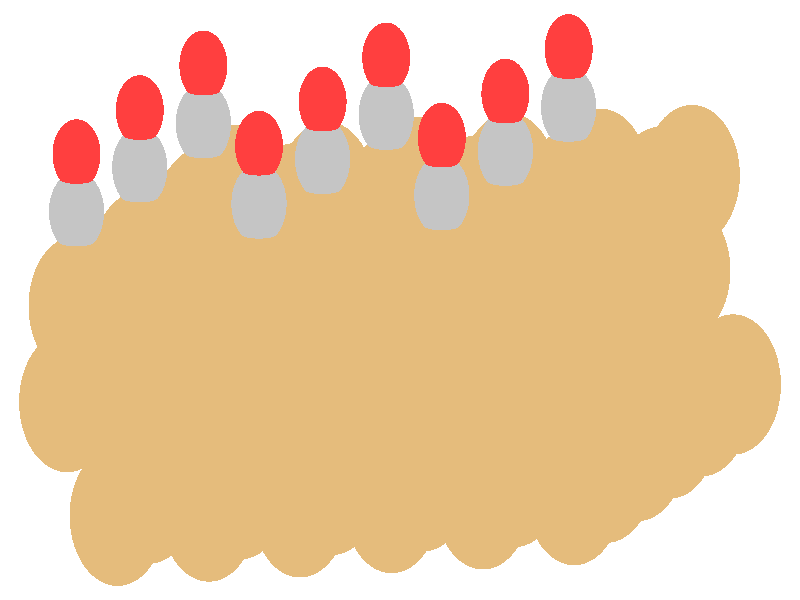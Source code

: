 #include "colors.inc"
#include "finish.inc"

global_settings {assumed_gamma 1 max_trace_level 6}
background {color White}
camera {orthographic
  right -22.01*x up 11.29*y
  direction 1.00*z
  location <0,0,50.00> look_at <0,0,0>}
light_source {<  2.00,   3.00,  40.00> color White
  area_light <0.70, 0, 0>, <0, 0.70, 0>, 3, 3
  adaptive 1 jitter}

#declare simple = finish {phong 0.7}
#declare pale = finish {ambient .5 diffuse .85 roughness .001 specular 0.200 }
#declare intermediate = finish {ambient 0.3 diffuse 0.6 specular 0.10 roughness 0.04 }
#declare vmd = finish {ambient .0 diffuse .65 phong 0.1 phong_size 40. specular 0.500 }
#declare jmol = finish {ambient .2 diffuse .6 specular 1 roughness .001 metallic}
#declare ase2 = finish {ambient 0.05 brilliance 3 diffuse 0.6 metallic specular 0.70 roughness 0.04 reflection 0.15}
#declare ase3 = finish {ambient .15 brilliance 2 diffuse .6 metallic specular 1. roughness .001 reflection .0}
#declare glass = finish {ambient .05 diffuse .3 specular 1. roughness .001}
#declare glass2 = finish {ambient .0 diffuse .3 specular 1. reflection .25 roughness .001}
#declare Rcell = 0.050;
#declare Rbond = 0.100;

#macro atom(LOC, R, COL, TRANS, FIN)
  sphere{LOC, R texture{pigment{color COL transmit TRANS} finish{FIN}}}
#end
#macro constrain(LOC, R, COL, TRANS FIN)
union{torus{R, Rcell rotate 45*z texture{pigment{color COL transmit TRANS} finish{FIN}}}
      torus{R, Rcell rotate -45*z texture{pigment{color COL transmit TRANS} finish{FIN}}}
      translate LOC}
#end

atom(< -7.77,  -4.06,  -2.16>, 1.32, rgb <0.78, 0.50, 0.20>, 0.0, ase3) // #0 
atom(< -5.26,  -3.98,  -2.60>, 1.32, rgb <0.78, 0.50, 0.20>, 0.0, ase3) // #1 
atom(< -6.90,  -3.64,  -4.52>, 1.32, rgb <0.78, 0.50, 0.20>, 0.0, ase3) // #2 
atom(< -4.39,  -3.56,  -4.96>, 1.32, rgb <0.78, 0.50, 0.20>, 0.0, ase3) // #3 
atom(< -9.16,  -1.92,  -2.29>, 1.32, rgb <0.78, 0.50, 0.20>, 0.0, ase3) // #4 
atom(< -6.65,  -1.84,  -2.73>, 1.32, rgb <0.78, 0.50, 0.20>, 0.0, ase3) // #5 
atom(< -8.29,  -1.50,  -4.66>, 1.32, rgb <0.78, 0.50, 0.20>, 0.0, ase3) // #6 
atom(< -5.77,  -1.42,  -5.09>, 1.32, rgb <0.78, 0.50, 0.20>, 0.0, ase3) // #7 
atom(< -8.90,  -0.11,  -0.50>, 1.32, rgb <0.78, 0.50, 0.20>, 0.0, ase3) // #8 
atom(< -6.39,  -0.04,  -0.94>, 1.32, rgb <0.78, 0.50, 0.20>, 0.0, ase3) // #9 
atom(< -8.03,   0.30,  -2.87>, 1.32, rgb <0.78, 0.50, 0.20>, 0.0, ase3) // #10 
atom(< -5.52,   0.38,  -3.30>, 1.32, rgb <0.78, 0.50, 0.20>, 0.0, ase3) // #11 
atom(< -8.90,   1.66,  -0.19>, 0.76, rgb <0.56, 0.56, 0.56>, 0.0, ase3) // #12 
atom(< -8.90,   2.74,   0.00>, 0.66, rgb <1.00, 0.05, 0.05>, 0.0, ase3) // #13 
atom(< -6.03,  -3.22,  -6.88>, 1.32, rgb <0.78, 0.50, 0.20>, 0.0, ase3) // #14 
atom(< -3.51,  -3.15,  -7.32>, 1.32, rgb <0.78, 0.50, 0.20>, 0.0, ase3) // #15 
atom(< -5.16,  -2.81,  -9.25>, 1.32, rgb <0.78, 0.50, 0.20>, 0.0, ase3) // #16 
atom(< -2.64,  -2.73,  -9.68>, 1.32, rgb <0.78, 0.50, 0.20>, 0.0, ase3) // #17 
atom(< -7.41,  -1.08,  -7.02>, 1.32, rgb <0.78, 0.50, 0.20>, 0.0, ase3) // #18 
atom(< -4.90,  -1.01,  -7.46>, 1.32, rgb <0.78, 0.50, 0.20>, 0.0, ase3) // #19 
atom(< -6.54,  -0.67,  -9.38>, 1.32, rgb <0.78, 0.50, 0.20>, 0.0, ase3) // #20 
atom(< -4.03,  -0.59,  -9.82>, 1.32, rgb <0.78, 0.50, 0.20>, 0.0, ase3) // #21 
atom(< -7.16,   0.72,  -5.23>, 1.32, rgb <0.78, 0.50, 0.20>, 0.0, ase3) // #22 
atom(< -4.64,   0.80,  -5.66>, 1.32, rgb <0.78, 0.50, 0.20>, 0.0, ase3) // #23 
atom(< -6.28,   1.13,  -7.59>, 1.32, rgb <0.78, 0.50, 0.20>, 0.0, ase3) // #24 
atom(< -3.77,   1.21,  -8.03>, 1.32, rgb <0.78, 0.50, 0.20>, 0.0, ase3) // #25 
atom(< -7.16,   2.49,  -4.92>, 0.76, rgb <0.56, 0.56, 0.56>, 0.0, ase3) // #26 
atom(< -7.16,   3.57,  -4.72>, 0.66, rgb <1.00, 0.05, 0.05>, 0.0, ase3) // #27 
atom(< -4.28,  -2.39, -11.61>, 1.32, rgb <0.78, 0.50, 0.20>, 0.0, ase3) // #28 
atom(< -1.77,  -2.31, -12.05>, 1.32, rgb <0.78, 0.50, 0.20>, 0.0, ase3) // #29 
atom(< -3.41,  -1.97, -13.97>, 1.32, rgb <0.78, 0.50, 0.20>, 0.0, ase3) // #30 
atom(< -0.90,  -1.90, -14.41>, 1.32, rgb <0.78, 0.50, 0.20>, 0.0, ase3) // #31 
atom(< -5.67,  -0.25, -11.74>, 1.32, rgb <0.78, 0.50, 0.20>, 0.0, ase3) // #32 
atom(< -3.15,  -0.17, -12.18>, 1.32, rgb <0.78, 0.50, 0.20>, 0.0, ase3) // #33 
atom(< -4.79,   0.17, -14.11>, 1.32, rgb <0.78, 0.50, 0.20>, 0.0, ase3) // #34 
atom(< -2.28,   0.24, -14.54>, 1.32, rgb <0.78, 0.50, 0.20>, 0.0, ase3) // #35 
atom(< -5.41,   1.55,  -9.95>, 1.32, rgb <0.78, 0.50, 0.20>, 0.0, ase3) // #36 
atom(< -2.90,   1.63, -10.39>, 1.32, rgb <0.78, 0.50, 0.20>, 0.0, ase3) // #37 
atom(< -4.54,   1.97, -12.31>, 1.32, rgb <0.78, 0.50, 0.20>, 0.0, ase3) // #38 
atom(< -2.02,   2.04, -12.75>, 1.32, rgb <0.78, 0.50, 0.20>, 0.0, ase3) // #39 
atom(< -5.41,   3.32,  -9.64>, 0.76, rgb <0.56, 0.56, 0.56>, 0.0, ase3) // #40 
atom(< -5.41,   4.41,  -9.45>, 0.66, rgb <1.00, 0.05, 0.05>, 0.0, ase3) // #41 
atom(< -2.75,  -3.90,  -3.03>, 1.32, rgb <0.78, 0.50, 0.20>, 0.0, ase3) // #42 
atom(< -0.23,  -3.82,  -3.47>, 1.32, rgb <0.78, 0.50, 0.20>, 0.0, ase3) // #43 
atom(< -1.87,  -3.48,  -5.40>, 1.32, rgb <0.78, 0.50, 0.20>, 0.0, ase3) // #44 
atom(<  0.64,  -3.41,  -5.83>, 1.32, rgb <0.78, 0.50, 0.20>, 0.0, ase3) // #45 
atom(< -4.13,  -1.76,  -3.17>, 1.32, rgb <0.78, 0.50, 0.20>, 0.0, ase3) // #46 
atom(< -1.62,  -1.68,  -3.60>, 1.32, rgb <0.78, 0.50, 0.20>, 0.0, ase3) // #47 
atom(< -3.26,  -1.34,  -5.53>, 1.32, rgb <0.78, 0.50, 0.20>, 0.0, ase3) // #48 
atom(< -0.75,  -1.27,  -5.97>, 1.32, rgb <0.78, 0.50, 0.20>, 0.0, ase3) // #49 
atom(< -3.88,   0.04,  -1.38>, 1.32, rgb <0.78, 0.50, 0.20>, 0.0, ase3) // #50 
atom(< -1.36,   0.12,  -1.81>, 1.32, rgb <0.78, 0.50, 0.20>, 0.0, ase3) // #51 
atom(< -3.00,   0.46,  -3.74>, 1.32, rgb <0.78, 0.50, 0.20>, 0.0, ase3) // #52 
atom(< -0.49,   0.53,  -4.18>, 1.32, rgb <0.78, 0.50, 0.20>, 0.0, ase3) // #53 
atom(< -3.88,   1.81,  -1.06>, 0.76, rgb <0.56, 0.56, 0.56>, 0.0, ase3) // #54 
atom(< -3.88,   2.90,  -0.87>, 0.66, rgb <1.00, 0.05, 0.05>, 0.0, ase3) // #55 
atom(< -1.00,  -3.07,  -7.76>, 1.32, rgb <0.78, 0.50, 0.20>, 0.0, ase3) // #56 
atom(<  1.51,  -2.99,  -8.19>, 1.32, rgb <0.78, 0.50, 0.20>, 0.0, ase3) // #57 
atom(< -0.13,  -2.65, -10.12>, 1.32, rgb <0.78, 0.50, 0.20>, 0.0, ase3) // #58 
atom(<  2.39,  -2.57, -10.56>, 1.32, rgb <0.78, 0.50, 0.20>, 0.0, ase3) // #59 
atom(< -2.39,  -0.93,  -7.89>, 1.32, rgb <0.78, 0.50, 0.20>, 0.0, ase3) // #60 
atom(<  0.13,  -0.85,  -8.33>, 1.32, rgb <0.78, 0.50, 0.20>, 0.0, ase3) // #61 
atom(< -1.51,  -0.51, -10.25>, 1.32, rgb <0.78, 0.50, 0.20>, 0.0, ase3) // #62 
atom(<  1.00,  -0.43, -10.69>, 1.32, rgb <0.78, 0.50, 0.20>, 0.0, ase3) // #63 
atom(< -2.13,   0.87,  -6.10>, 1.32, rgb <0.78, 0.50, 0.20>, 0.0, ase3) // #64 
atom(<  0.38,   0.95,  -6.54>, 1.32, rgb <0.78, 0.50, 0.20>, 0.0, ase3) // #65 
atom(< -1.26,   1.29,  -8.46>, 1.32, rgb <0.78, 0.50, 0.20>, 0.0, ase3) // #66 
atom(<  1.26,   1.37,  -8.90>, 1.32, rgb <0.78, 0.50, 0.20>, 0.0, ase3) // #67 
atom(< -2.13,   2.65,  -5.79>, 0.76, rgb <0.56, 0.56, 0.56>, 0.0, ase3) // #68 
atom(< -2.13,   3.73,  -5.60>, 0.66, rgb <1.00, 0.05, 0.05>, 0.0, ase3) // #69 
atom(<  0.75,  -2.24, -12.48>, 1.32, rgb <0.78, 0.50, 0.20>, 0.0, ase3) // #70 
atom(<  3.26,  -2.16, -12.92>, 1.32, rgb <0.78, 0.50, 0.20>, 0.0, ase3) // #71 
atom(<  1.62,  -1.82, -14.84>, 1.32, rgb <0.78, 0.50, 0.20>, 0.0, ase3) // #72 
atom(<  4.13,  -1.74, -15.28>, 1.32, rgb <0.78, 0.50, 0.20>, 0.0, ase3) // #73 
atom(< -0.64,  -0.10, -12.62>, 1.32, rgb <0.78, 0.50, 0.20>, 0.0, ase3) // #74 
atom(<  1.87,  -0.02, -13.05>, 1.32, rgb <0.78, 0.50, 0.20>, 0.0, ase3) // #75 
atom(<  0.23,   0.32, -14.98>, 1.32, rgb <0.78, 0.50, 0.20>, 0.0, ase3) // #76 
atom(<  2.75,   0.40, -15.42>, 1.32, rgb <0.78, 0.50, 0.20>, 0.0, ase3) // #77 
atom(< -0.38,   1.71, -10.83>, 1.32, rgb <0.78, 0.50, 0.20>, 0.0, ase3) // #78 
atom(<  2.13,   1.78, -11.26>, 1.32, rgb <0.78, 0.50, 0.20>, 0.0, ase3) // #79 
atom(<  0.49,   2.12, -13.19>, 1.32, rgb <0.78, 0.50, 0.20>, 0.0, ase3) // #80 
atom(<  3.00,   2.20, -13.62>, 1.32, rgb <0.78, 0.50, 0.20>, 0.0, ase3) // #81 
atom(< -0.38,   3.48, -10.51>, 0.76, rgb <0.56, 0.56, 0.56>, 0.0, ase3) // #82 
atom(< -0.38,   4.56, -10.32>, 0.66, rgb <1.00, 0.05, 0.05>, 0.0, ase3) // #83 
atom(<  2.28,  -3.75,  -3.91>, 1.32, rgb <0.78, 0.50, 0.20>, 0.0, ase3) // #84 
atom(<  4.79,  -3.67,  -4.34>, 1.32, rgb <0.78, 0.50, 0.20>, 0.0, ase3) // #85 
atom(<  3.15,  -3.33,  -6.27>, 1.32, rgb <0.78, 0.50, 0.20>, 0.0, ase3) // #86 
atom(<  5.67,  -3.25,  -6.71>, 1.32, rgb <0.78, 0.50, 0.20>, 0.0, ase3) // #87 
atom(<  0.90,  -1.61,  -4.04>, 1.32, rgb <0.78, 0.50, 0.20>, 0.0, ase3) // #88 
atom(<  3.41,  -1.53,  -4.48>, 1.32, rgb <0.78, 0.50, 0.20>, 0.0, ase3) // #89 
atom(<  1.77,  -1.19,  -6.40>, 1.32, rgb <0.78, 0.50, 0.20>, 0.0, ase3) // #90 
atom(<  4.28,  -1.11,  -6.84>, 1.32, rgb <0.78, 0.50, 0.20>, 0.0, ase3) // #91 
atom(<  1.15,   0.19,  -2.25>, 1.32, rgb <0.78, 0.50, 0.20>, 0.0, ase3) // #92 
atom(<  3.67,   0.27,  -2.69>, 1.32, rgb <0.78, 0.50, 0.20>, 0.0, ase3) // #93 
atom(<  2.02,   0.61,  -4.61>, 1.32, rgb <0.78, 0.50, 0.20>, 0.0, ase3) // #94 
atom(<  4.54,   0.69,  -5.05>, 1.32, rgb <0.78, 0.50, 0.20>, 0.0, ase3) // #95 
atom(<  1.15,   1.97,  -1.94>, 0.76, rgb <0.56, 0.56, 0.56>, 0.0, ase3) // #96 
atom(<  1.15,   3.05,  -1.75>, 0.66, rgb <1.00, 0.05, 0.05>, 0.0, ase3) // #97 
atom(<  4.03,  -2.91,  -8.63>, 1.32, rgb <0.78, 0.50, 0.20>, 0.0, ase3) // #98 
atom(<  6.54,  -2.84,  -9.07>, 1.32, rgb <0.78, 0.50, 0.20>, 0.0, ase3) // #99 
atom(<  4.90,  -2.50, -10.99>, 1.32, rgb <0.78, 0.50, 0.20>, 0.0, ase3) // #100 
atom(<  7.41,  -2.42, -11.43>, 1.32, rgb <0.78, 0.50, 0.20>, 0.0, ase3) // #101 
atom(<  2.64,  -0.77,  -8.77>, 1.32, rgb <0.78, 0.50, 0.20>, 0.0, ase3) // #102 
atom(<  5.16,  -0.70,  -9.20>, 1.32, rgb <0.78, 0.50, 0.20>, 0.0, ase3) // #103 
atom(<  3.51,  -0.36, -11.13>, 1.32, rgb <0.78, 0.50, 0.20>, 0.0, ase3) // #104 
atom(<  6.03,  -0.28, -11.56>, 1.32, rgb <0.78, 0.50, 0.20>, 0.0, ase3) // #105 
atom(<  2.90,   1.03,  -6.97>, 1.32, rgb <0.78, 0.50, 0.20>, 0.0, ase3) // #106 
atom(<  5.41,   1.10,  -7.41>, 1.32, rgb <0.78, 0.50, 0.20>, 0.0, ase3) // #107 
atom(<  3.77,   1.44,  -9.34>, 1.32, rgb <0.78, 0.50, 0.20>, 0.0, ase3) // #108 
atom(<  6.28,   1.52,  -9.77>, 1.32, rgb <0.78, 0.50, 0.20>, 0.0, ase3) // #109 
atom(<  2.90,   2.80,  -6.66>, 0.76, rgb <0.56, 0.56, 0.56>, 0.0, ase3) // #110 
atom(<  2.90,   3.88,  -6.47>, 0.66, rgb <1.00, 0.05, 0.05>, 0.0, ase3) // #111 
atom(<  5.77,  -2.08, -13.36>, 1.32, rgb <0.78, 0.50, 0.20>, 0.0, ase3) // #112 
atom(<  8.29,  -2.00, -13.79>, 1.32, rgb <0.78, 0.50, 0.20>, 0.0, ase3) // #113 
atom(<  6.65,  -1.66, -15.72>, 1.32, rgb <0.78, 0.50, 0.20>, 0.0, ase3) // #114 
atom(<  9.16,  -1.59, -16.15>, 1.32, rgb <0.78, 0.50, 0.20>, 0.0, ase3) // #115 
atom(<  4.39,   0.06, -13.49>, 1.32, rgb <0.78, 0.50, 0.20>, 0.0, ase3) // #116 
atom(<  6.90,   0.14, -13.93>, 1.32, rgb <0.78, 0.50, 0.20>, 0.0, ase3) // #117 
atom(<  5.26,   0.48, -15.85>, 1.32, rgb <0.78, 0.50, 0.20>, 0.0, ase3) // #118 
atom(<  7.77,   0.55, -16.29>, 1.32, rgb <0.78, 0.50, 0.20>, 0.0, ase3) // #119 
atom(<  4.64,   1.86, -11.70>, 1.32, rgb <0.78, 0.50, 0.20>, 0.0, ase3) // #120 
atom(<  7.16,   1.94, -12.14>, 1.32, rgb <0.78, 0.50, 0.20>, 0.0, ase3) // #121 
atom(<  5.52,   2.28, -14.06>, 1.32, rgb <0.78, 0.50, 0.20>, 0.0, ase3) // #122 
atom(<  8.03,   2.35, -14.50>, 1.32, rgb <0.78, 0.50, 0.20>, 0.0, ase3) // #123 
atom(<  4.64,   3.63, -11.39>, 0.76, rgb <0.56, 0.56, 0.56>, 0.0, ase3) // #124 
atom(<  4.64,   4.72, -11.20>, 0.66, rgb <1.00, 0.05, 0.05>, 0.0, ase3) // #125 
